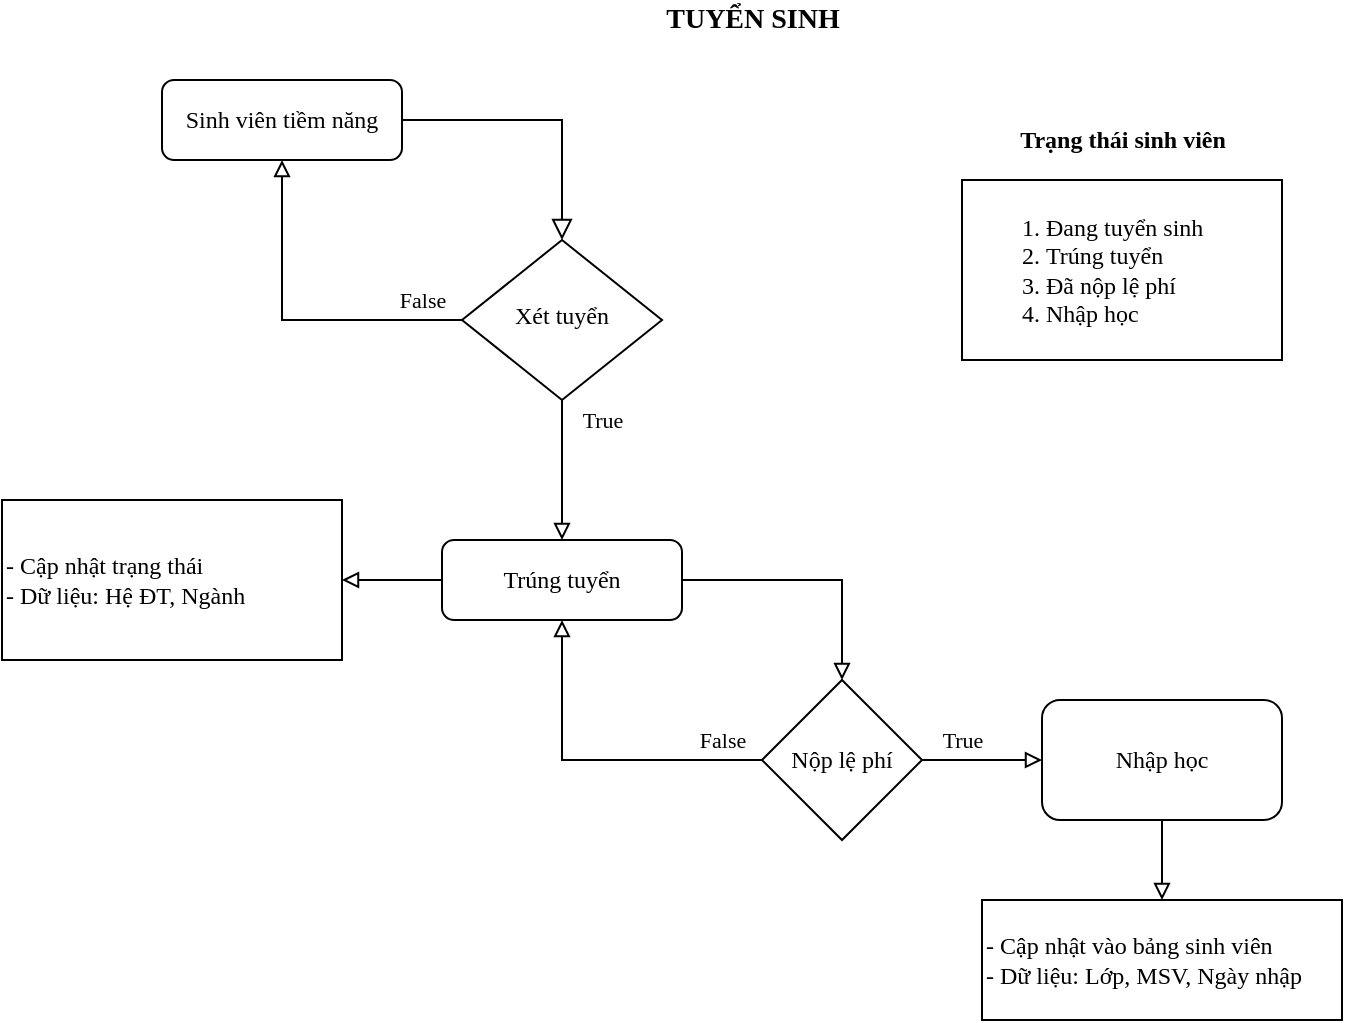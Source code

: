 <mxfile version="14.6.13" type="github" pages="2">
  <diagram id="C5RBs43oDa-KdzZeNtuy" name="Page-1">
    <mxGraphModel dx="1102" dy="583" grid="1" gridSize="10" guides="1" tooltips="1" connect="1" arrows="1" fold="1" page="1" pageScale="1" pageWidth="827" pageHeight="1169" math="0" shadow="0">
      <root>
        <mxCell id="WIyWlLk6GJQsqaUBKTNV-0" />
        <mxCell id="WIyWlLk6GJQsqaUBKTNV-1" parent="WIyWlLk6GJQsqaUBKTNV-0" />
        <mxCell id="WIyWlLk6GJQsqaUBKTNV-2" value="" style="rounded=0;html=1;jettySize=auto;orthogonalLoop=1;fontSize=11;endArrow=block;endFill=0;endSize=8;strokeWidth=1;shadow=0;labelBackgroundColor=none;edgeStyle=orthogonalEdgeStyle;fontFamily=Tahoma;" parent="WIyWlLk6GJQsqaUBKTNV-1" source="WIyWlLk6GJQsqaUBKTNV-3" target="WIyWlLk6GJQsqaUBKTNV-6" edge="1">
          <mxGeometry relative="1" as="geometry" />
        </mxCell>
        <mxCell id="WIyWlLk6GJQsqaUBKTNV-3" value="&lt;div&gt;Sinh viên tiềm năng&lt;/div&gt;" style="rounded=1;whiteSpace=wrap;html=1;fontSize=12;glass=0;strokeWidth=1;shadow=0;fontFamily=Tahoma;" parent="WIyWlLk6GJQsqaUBKTNV-1" vertex="1">
          <mxGeometry x="120" y="60" width="120" height="40" as="geometry" />
        </mxCell>
        <mxCell id="veGy11Aom1nNv9LD2sAD-16" style="edgeStyle=orthogonalEdgeStyle;rounded=0;orthogonalLoop=1;jettySize=auto;html=1;entryX=0.5;entryY=1;entryDx=0;entryDy=0;endArrow=block;endFill=0;fontFamily=Tahoma;" edge="1" parent="WIyWlLk6GJQsqaUBKTNV-1" source="WIyWlLk6GJQsqaUBKTNV-6" target="WIyWlLk6GJQsqaUBKTNV-3">
          <mxGeometry relative="1" as="geometry" />
        </mxCell>
        <mxCell id="veGy11Aom1nNv9LD2sAD-19" style="edgeStyle=orthogonalEdgeStyle;rounded=0;orthogonalLoop=1;jettySize=auto;html=1;entryX=0.5;entryY=0;entryDx=0;entryDy=0;endArrow=block;endFill=0;fontFamily=Tahoma;" edge="1" parent="WIyWlLk6GJQsqaUBKTNV-1" source="WIyWlLk6GJQsqaUBKTNV-6" target="WIyWlLk6GJQsqaUBKTNV-12">
          <mxGeometry relative="1" as="geometry" />
        </mxCell>
        <mxCell id="WIyWlLk6GJQsqaUBKTNV-6" value="Xét tuyển" style="rhombus;whiteSpace=wrap;html=1;shadow=0;fontFamily=Tahoma;fontSize=12;align=center;strokeWidth=1;spacing=6;spacingTop=-4;" parent="WIyWlLk6GJQsqaUBKTNV-1" vertex="1">
          <mxGeometry x="270" y="140" width="100" height="80" as="geometry" />
        </mxCell>
        <mxCell id="veGy11Aom1nNv9LD2sAD-10" value="" style="edgeStyle=orthogonalEdgeStyle;rounded=0;orthogonalLoop=1;jettySize=auto;html=1;endArrow=block;endFill=0;fontFamily=Tahoma;" edge="1" parent="WIyWlLk6GJQsqaUBKTNV-1" source="WIyWlLk6GJQsqaUBKTNV-12" target="veGy11Aom1nNv9LD2sAD-9">
          <mxGeometry relative="1" as="geometry" />
        </mxCell>
        <mxCell id="veGy11Aom1nNv9LD2sAD-34" value="" style="edgeStyle=orthogonalEdgeStyle;rounded=0;orthogonalLoop=1;jettySize=auto;html=1;endArrow=block;endFill=0;fontFamily=Tahoma;" edge="1" parent="WIyWlLk6GJQsqaUBKTNV-1" source="WIyWlLk6GJQsqaUBKTNV-12" target="veGy11Aom1nNv9LD2sAD-33">
          <mxGeometry relative="1" as="geometry" />
        </mxCell>
        <mxCell id="WIyWlLk6GJQsqaUBKTNV-12" value="Trúng tuyển" style="rounded=1;whiteSpace=wrap;html=1;fontSize=12;glass=0;strokeWidth=1;shadow=0;fontFamily=Tahoma;" parent="WIyWlLk6GJQsqaUBKTNV-1" vertex="1">
          <mxGeometry x="260" y="290" width="120" height="40" as="geometry" />
        </mxCell>
        <mxCell id="veGy11Aom1nNv9LD2sAD-1" value="&lt;div align=&quot;left&quot;&gt;&lt;ol&gt;&lt;li&gt;&lt;font style=&quot;font-size: 12px&quot;&gt;Đang tuyển sinh&lt;/font&gt;&lt;/li&gt;&lt;li&gt;&lt;font style=&quot;font-size: 12px&quot;&gt;Trúng tuyển&lt;/font&gt;&lt;/li&gt;&lt;li&gt;&lt;font style=&quot;font-size: 12px&quot;&gt;Đã nộp lệ phí&lt;/font&gt;&lt;/li&gt;&lt;li&gt;&lt;font style=&quot;font-size: 12px&quot;&gt;Nhập học&lt;/font&gt;&lt;/li&gt;&lt;/ol&gt;&lt;/div&gt;" style="whiteSpace=wrap;html=1;align=left;fontFamily=Tahoma;" vertex="1" parent="WIyWlLk6GJQsqaUBKTNV-1">
          <mxGeometry x="520" y="110" width="160" height="90" as="geometry" />
        </mxCell>
        <mxCell id="veGy11Aom1nNv9LD2sAD-18" style="edgeStyle=orthogonalEdgeStyle;rounded=0;orthogonalLoop=1;jettySize=auto;html=1;entryX=0.5;entryY=1;entryDx=0;entryDy=0;endArrow=block;endFill=0;fontFamily=Tahoma;" edge="1" parent="WIyWlLk6GJQsqaUBKTNV-1" source="veGy11Aom1nNv9LD2sAD-9" target="WIyWlLk6GJQsqaUBKTNV-12">
          <mxGeometry relative="1" as="geometry" />
        </mxCell>
        <mxCell id="veGy11Aom1nNv9LD2sAD-24" value="" style="edgeStyle=orthogonalEdgeStyle;rounded=0;orthogonalLoop=1;jettySize=auto;html=1;endArrow=block;endFill=0;fontFamily=Tahoma;" edge="1" parent="WIyWlLk6GJQsqaUBKTNV-1" source="veGy11Aom1nNv9LD2sAD-9">
          <mxGeometry relative="1" as="geometry">
            <mxPoint x="560" y="400.0" as="targetPoint" />
          </mxGeometry>
        </mxCell>
        <mxCell id="veGy11Aom1nNv9LD2sAD-9" value="Nộp lệ phí" style="rhombus;whiteSpace=wrap;html=1;fontFamily=Tahoma;" vertex="1" parent="WIyWlLk6GJQsqaUBKTNV-1">
          <mxGeometry x="420" y="360" width="80" height="80" as="geometry" />
        </mxCell>
        <mxCell id="veGy11Aom1nNv9LD2sAD-13" value="&lt;font style=&quot;font-size: 11px&quot;&gt;False&lt;/font&gt;" style="text;html=1;align=center;verticalAlign=middle;resizable=0;points=[];autosize=1;strokeColor=none;fontFamily=Tahoma;" vertex="1" parent="WIyWlLk6GJQsqaUBKTNV-1">
          <mxGeometry x="380" y="380" width="40" height="20" as="geometry" />
        </mxCell>
        <mxCell id="veGy11Aom1nNv9LD2sAD-17" value="&lt;font style=&quot;font-size: 11px&quot;&gt;False&lt;/font&gt;" style="text;html=1;align=center;verticalAlign=middle;resizable=0;points=[];autosize=1;strokeColor=none;fontFamily=Tahoma;" vertex="1" parent="WIyWlLk6GJQsqaUBKTNV-1">
          <mxGeometry x="230" y="160" width="40" height="20" as="geometry" />
        </mxCell>
        <mxCell id="veGy11Aom1nNv9LD2sAD-20" value="&lt;font style=&quot;font-size: 11px&quot;&gt;True&lt;/font&gt;" style="text;html=1;align=center;verticalAlign=middle;resizable=0;points=[];autosize=1;strokeColor=none;fontFamily=Tahoma;" vertex="1" parent="WIyWlLk6GJQsqaUBKTNV-1">
          <mxGeometry x="320" y="220" width="40" height="20" as="geometry" />
        </mxCell>
        <mxCell id="veGy11Aom1nNv9LD2sAD-38" value="" style="edgeStyle=orthogonalEdgeStyle;rounded=0;orthogonalLoop=1;jettySize=auto;html=1;endArrow=block;endFill=0;fontFamily=Tahoma;" edge="1" parent="WIyWlLk6GJQsqaUBKTNV-1" source="veGy11Aom1nNv9LD2sAD-27" target="veGy11Aom1nNv9LD2sAD-37">
          <mxGeometry relative="1" as="geometry" />
        </mxCell>
        <mxCell id="veGy11Aom1nNv9LD2sAD-27" value="&lt;div&gt;Nhập học&lt;/div&gt;" style="rounded=1;whiteSpace=wrap;html=1;fontFamily=Tahoma;" vertex="1" parent="WIyWlLk6GJQsqaUBKTNV-1">
          <mxGeometry x="560" y="370" width="120" height="60" as="geometry" />
        </mxCell>
        <mxCell id="veGy11Aom1nNv9LD2sAD-33" value="&lt;div align=&quot;left&quot;&gt;- Cập nhật trạng thái&lt;/div&gt;&lt;div align=&quot;left&quot;&gt;- Dữ liệu: Hệ ĐT, Ngành&lt;br&gt;&lt;/div&gt;" style="rounded=0;whiteSpace=wrap;html=1;align=left;fontFamily=Tahoma;" vertex="1" parent="WIyWlLk6GJQsqaUBKTNV-1">
          <mxGeometry x="40" y="270" width="170" height="80" as="geometry" />
        </mxCell>
        <mxCell id="veGy11Aom1nNv9LD2sAD-37" value="&lt;div align=&quot;left&quot;&gt;- Cập nhật vào bảng sinh viên&lt;/div&gt;&lt;div align=&quot;left&quot;&gt;- Dữ liệu: Lớp, MSV, Ngày nhập&lt;br&gt;&lt;/div&gt;" style="rounded=0;whiteSpace=wrap;html=1;align=left;fontFamily=Tahoma;" vertex="1" parent="WIyWlLk6GJQsqaUBKTNV-1">
          <mxGeometry x="530" y="470" width="180" height="60" as="geometry" />
        </mxCell>
        <mxCell id="veGy11Aom1nNv9LD2sAD-39" value="&lt;font style=&quot;font-size: 11px&quot;&gt;True&lt;/font&gt;" style="text;html=1;align=center;verticalAlign=middle;resizable=0;points=[];autosize=1;strokeColor=none;fontFamily=Tahoma;" vertex="1" parent="WIyWlLk6GJQsqaUBKTNV-1">
          <mxGeometry x="500" y="380" width="40" height="20" as="geometry" />
        </mxCell>
        <mxCell id="veGy11Aom1nNv9LD2sAD-40" value="&lt;font&gt;&lt;b&gt;&lt;font style=&quot;font-size: 14px&quot;&gt;TUYỂN SINH&lt;br&gt;&lt;/font&gt;&lt;/b&gt;&lt;/font&gt;" style="text;html=1;align=center;verticalAlign=middle;resizable=0;points=[];autosize=1;strokeColor=none;fontFamily=Tahoma;" vertex="1" parent="WIyWlLk6GJQsqaUBKTNV-1">
          <mxGeometry x="360" y="20" width="110" height="20" as="geometry" />
        </mxCell>
        <mxCell id="veGy11Aom1nNv9LD2sAD-41" value="&lt;font style=&quot;font-size: 12px&quot;&gt;&lt;b&gt;Trạng thái sinh viên&lt;/b&gt;&lt;/font&gt;" style="text;html=1;align=center;verticalAlign=middle;resizable=0;points=[];autosize=1;strokeColor=none;fontFamily=Tahoma;" vertex="1" parent="WIyWlLk6GJQsqaUBKTNV-1">
          <mxGeometry x="530" y="80" width="140" height="20" as="geometry" />
        </mxCell>
      </root>
    </mxGraphModel>
  </diagram>
  <diagram id="WAffIJWIuBpVeepLNHPL" name="Page-2">
    <mxGraphModel dx="1102" dy="583" grid="1" gridSize="10" guides="1" tooltips="1" connect="1" arrows="1" fold="1" page="1" pageScale="1" pageWidth="850" pageHeight="1100" math="0" shadow="0">
      <root>
        <mxCell id="J8Mch86xFvpeGTAlJmEP-0" />
        <mxCell id="J8Mch86xFvpeGTAlJmEP-1" parent="J8Mch86xFvpeGTAlJmEP-0" />
      </root>
    </mxGraphModel>
  </diagram>
</mxfile>

